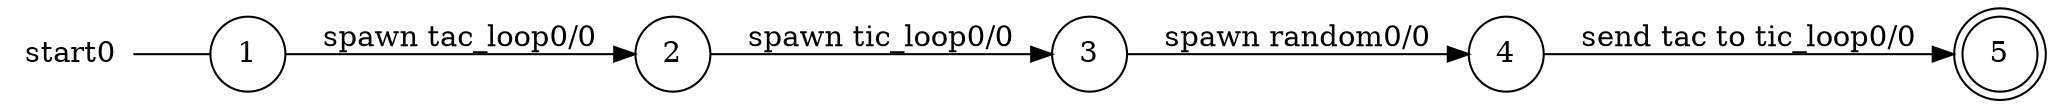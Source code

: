 digraph start0 {
	rankdir="LR";
	n_0 [label="start0", shape="plaintext"];
	n_1 [id="5", shape=circle, label="3"];
	n_2 [id="1", shape=circle, label="1"];
	n_0 -> n_2 [arrowhead=none];
	n_3 [id="2", shape=circle, label="4"];
	n_4 [id="4", shape=doublecircle, label="5"];
	n_5 [id="3", shape=circle, label="2"];

	n_3 -> n_4 [id="[$e|3]", label="send tac to tic_loop0/0"];
	n_1 -> n_3 [id="[$e|1]", label="spawn random0/0"];
	n_2 -> n_5 [id="[$e|2]", label="spawn tac_loop0/0"];
	n_5 -> n_1 [id="[$e|0]", label="spawn tic_loop0/0"];
}
